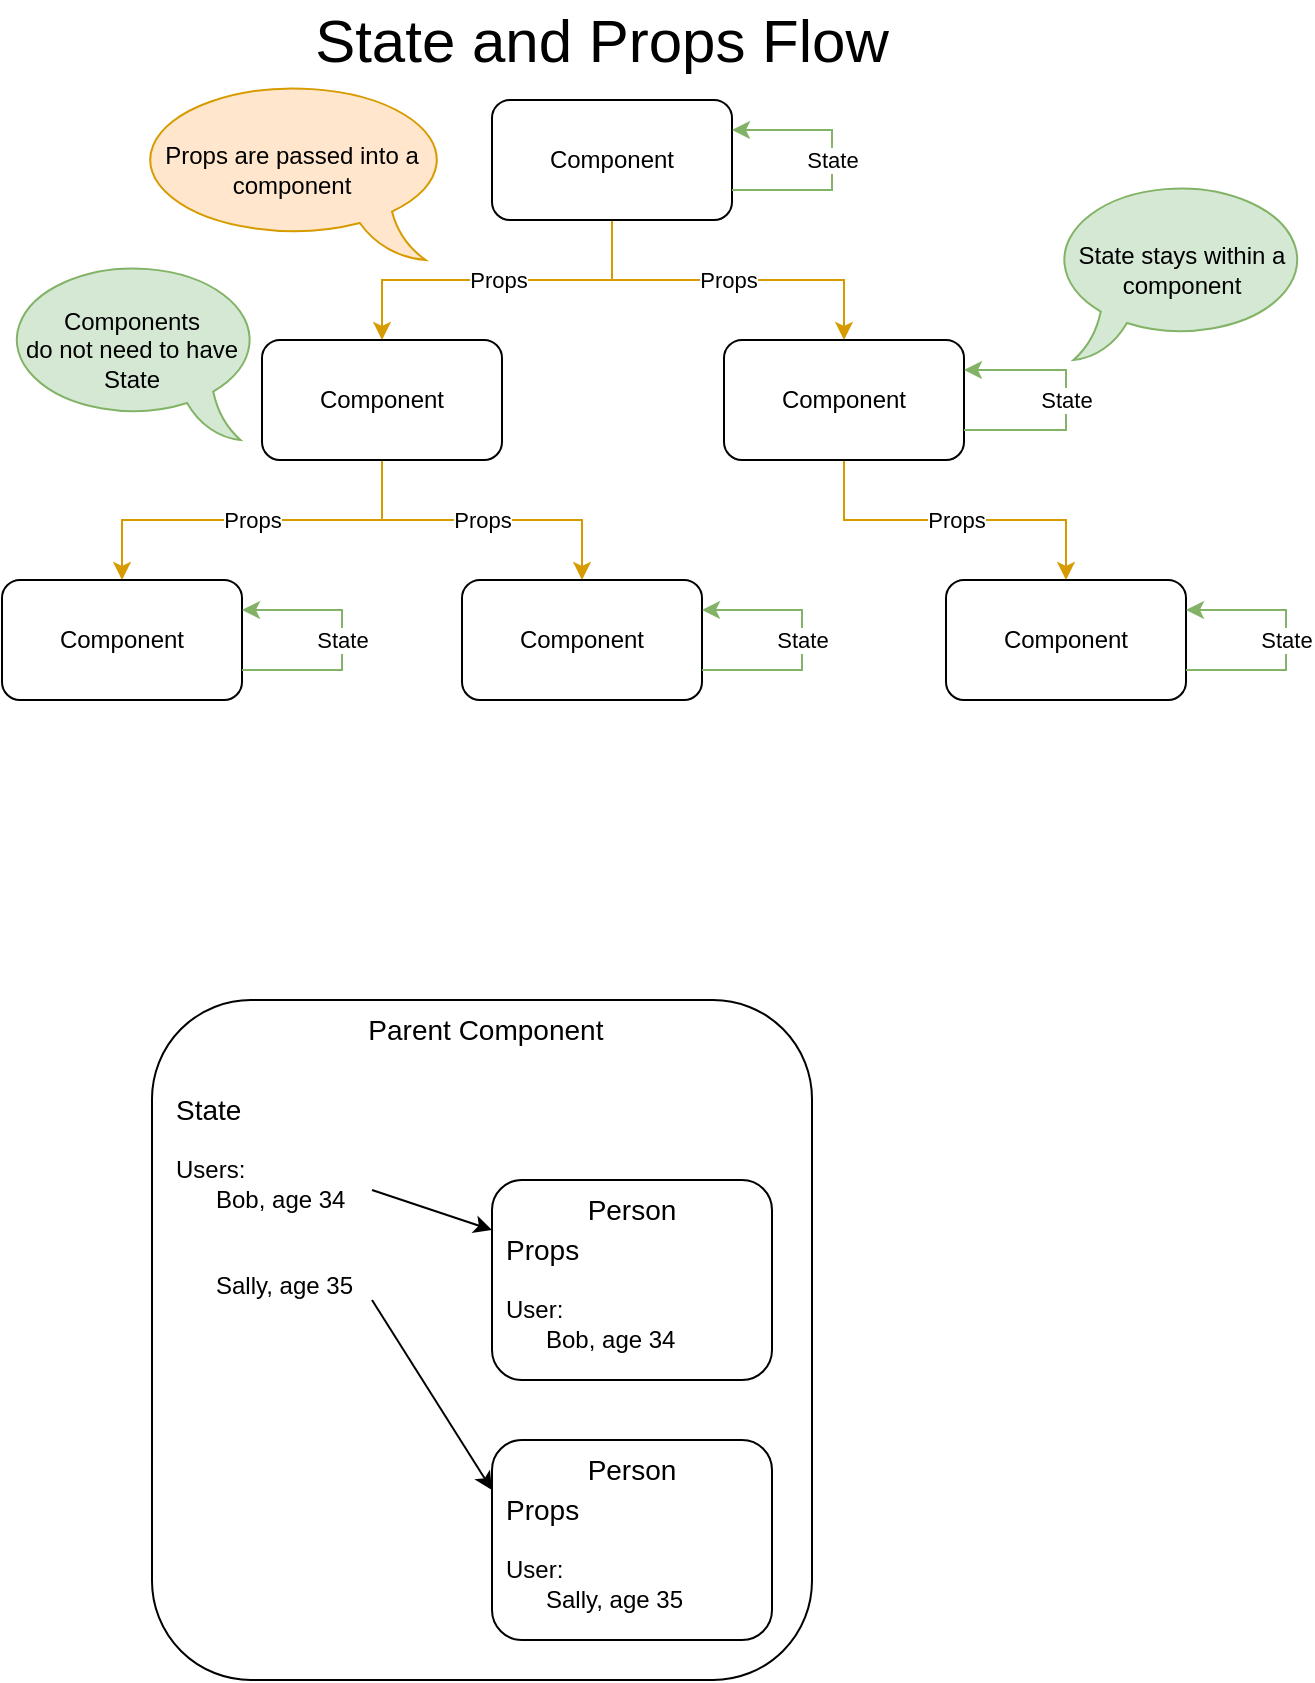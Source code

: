 <mxfile version="13.5.7" type="device" pages="2"><diagram id="3KjdiONcadHMlO9Euh7i" name="Components"><mxGraphModel dx="1086" dy="966" grid="1" gridSize="10" guides="1" tooltips="1" connect="1" arrows="1" fold="1" page="1" pageScale="1" pageWidth="850" pageHeight="1100" math="0" shadow="0"><root><mxCell id="0"/><mxCell id="1" parent="0"/><mxCell id="MLXCxo2Rz143rPvrSy0j-4" value="Props" style="edgeStyle=orthogonalEdgeStyle;rounded=0;orthogonalLoop=1;jettySize=auto;html=1;entryX=0.5;entryY=0;entryDx=0;entryDy=0;exitX=0.5;exitY=1;exitDx=0;exitDy=0;fillColor=#ffe6cc;strokeColor=#d79b00;" parent="1" source="MLXCxo2Rz143rPvrSy0j-1" target="MLXCxo2Rz143rPvrSy0j-2" edge="1"><mxGeometry relative="1" as="geometry"><mxPoint as="offset"/></mxGeometry></mxCell><mxCell id="MLXCxo2Rz143rPvrSy0j-13" value="Props" style="edgeStyle=orthogonalEdgeStyle;rounded=0;orthogonalLoop=1;jettySize=auto;html=1;exitX=0.5;exitY=1;exitDx=0;exitDy=0;fillColor=#ffe6cc;strokeColor=#d79b00;" parent="1" source="MLXCxo2Rz143rPvrSy0j-1" target="MLXCxo2Rz143rPvrSy0j-5" edge="1"><mxGeometry relative="1" as="geometry"/></mxCell><mxCell id="MLXCxo2Rz143rPvrSy0j-1" value="Component" style="rounded=1;whiteSpace=wrap;html=1;" parent="1" vertex="1"><mxGeometry x="370" y="260" width="120" height="60" as="geometry"/></mxCell><mxCell id="MLXCxo2Rz143rPvrSy0j-16" value="Props" style="edgeStyle=orthogonalEdgeStyle;rounded=0;orthogonalLoop=1;jettySize=auto;html=1;fillColor=#ffe6cc;strokeColor=#d79b00;" parent="1" source="MLXCxo2Rz143rPvrSy0j-2" target="MLXCxo2Rz143rPvrSy0j-7" edge="1"><mxGeometry relative="1" as="geometry"/></mxCell><mxCell id="MLXCxo2Rz143rPvrSy0j-2" value="Component" style="rounded=1;whiteSpace=wrap;html=1;" parent="1" vertex="1"><mxGeometry x="486" y="380" width="120" height="60" as="geometry"/></mxCell><mxCell id="MLXCxo2Rz143rPvrSy0j-3" value="State" style="edgeStyle=orthogonalEdgeStyle;rounded=0;orthogonalLoop=1;jettySize=auto;html=1;entryX=1;entryY=0.25;entryDx=0;entryDy=0;exitX=1;exitY=0.75;exitDx=0;exitDy=0;fillColor=#d5e8d4;strokeColor=#82b366;" parent="1" source="MLXCxo2Rz143rPvrSy0j-2" target="MLXCxo2Rz143rPvrSy0j-2" edge="1"><mxGeometry relative="1" as="geometry"><Array as="points"><mxPoint x="657" y="425"/><mxPoint x="657" y="395"/></Array></mxGeometry></mxCell><mxCell id="MLXCxo2Rz143rPvrSy0j-14" value="Props" style="edgeStyle=orthogonalEdgeStyle;rounded=0;orthogonalLoop=1;jettySize=auto;html=1;exitX=0.5;exitY=1;exitDx=0;exitDy=0;fillColor=#ffe6cc;strokeColor=#d79b00;" parent="1" source="MLXCxo2Rz143rPvrSy0j-5" target="MLXCxo2Rz143rPvrSy0j-11" edge="1"><mxGeometry relative="1" as="geometry"/></mxCell><mxCell id="MLXCxo2Rz143rPvrSy0j-15" value="Props" style="edgeStyle=orthogonalEdgeStyle;rounded=0;orthogonalLoop=1;jettySize=auto;html=1;entryX=0.5;entryY=0;entryDx=0;entryDy=0;fillColor=#ffe6cc;strokeColor=#d79b00;" parent="1" source="MLXCxo2Rz143rPvrSy0j-5" target="MLXCxo2Rz143rPvrSy0j-9" edge="1"><mxGeometry relative="1" as="geometry"/></mxCell><mxCell id="MLXCxo2Rz143rPvrSy0j-5" value="Component" style="rounded=1;whiteSpace=wrap;html=1;" parent="1" vertex="1"><mxGeometry x="255" y="380" width="120" height="60" as="geometry"/></mxCell><mxCell id="MLXCxo2Rz143rPvrSy0j-7" value="Component" style="rounded=1;whiteSpace=wrap;html=1;" parent="1" vertex="1"><mxGeometry x="597" y="500" width="120" height="60" as="geometry"/></mxCell><mxCell id="MLXCxo2Rz143rPvrSy0j-8" value="State" style="edgeStyle=orthogonalEdgeStyle;rounded=0;orthogonalLoop=1;jettySize=auto;html=1;entryX=1;entryY=0.25;entryDx=0;entryDy=0;exitX=1;exitY=0.75;exitDx=0;exitDy=0;fillColor=#d5e8d4;strokeColor=#82b366;" parent="1" source="MLXCxo2Rz143rPvrSy0j-7" target="MLXCxo2Rz143rPvrSy0j-7" edge="1"><mxGeometry relative="1" as="geometry"><Array as="points"><mxPoint x="767" y="545"/><mxPoint x="767" y="515"/></Array></mxGeometry></mxCell><mxCell id="MLXCxo2Rz143rPvrSy0j-9" value="Component" style="rounded=1;whiteSpace=wrap;html=1;" parent="1" vertex="1"><mxGeometry x="355" y="500" width="120" height="60" as="geometry"/></mxCell><mxCell id="MLXCxo2Rz143rPvrSy0j-10" value="State" style="edgeStyle=orthogonalEdgeStyle;rounded=0;orthogonalLoop=1;jettySize=auto;html=1;entryX=1;entryY=0.25;entryDx=0;entryDy=0;exitX=1;exitY=0.75;exitDx=0;exitDy=0;fillColor=#d5e8d4;strokeColor=#82b366;" parent="1" source="MLXCxo2Rz143rPvrSy0j-9" target="MLXCxo2Rz143rPvrSy0j-9" edge="1"><mxGeometry relative="1" as="geometry"><Array as="points"><mxPoint x="525" y="545"/><mxPoint x="525" y="515"/></Array></mxGeometry></mxCell><mxCell id="MLXCxo2Rz143rPvrSy0j-11" value="Component" style="rounded=1;whiteSpace=wrap;html=1;" parent="1" vertex="1"><mxGeometry x="125" y="500" width="120" height="60" as="geometry"/></mxCell><mxCell id="MLXCxo2Rz143rPvrSy0j-12" value="State" style="edgeStyle=orthogonalEdgeStyle;rounded=0;orthogonalLoop=1;jettySize=auto;html=1;entryX=1;entryY=0.25;entryDx=0;entryDy=0;exitX=1;exitY=0.75;exitDx=0;exitDy=0;fillColor=#d5e8d4;strokeColor=#82b366;" parent="1" source="MLXCxo2Rz143rPvrSy0j-11" target="MLXCxo2Rz143rPvrSy0j-11" edge="1"><mxGeometry relative="1" as="geometry"><Array as="points"><mxPoint x="295" y="545"/><mxPoint x="295" y="515"/></Array></mxGeometry></mxCell><mxCell id="MLXCxo2Rz143rPvrSy0j-17" value="State" style="edgeStyle=orthogonalEdgeStyle;rounded=0;orthogonalLoop=1;jettySize=auto;html=1;entryX=1;entryY=0.25;entryDx=0;entryDy=0;exitX=1;exitY=0.75;exitDx=0;exitDy=0;fillColor=#d5e8d4;strokeColor=#82b366;" parent="1" edge="1"><mxGeometry relative="1" as="geometry"><mxPoint x="490" y="305" as="sourcePoint"/><mxPoint x="490" y="275" as="targetPoint"/><Array as="points"><mxPoint x="540" y="305"/><mxPoint x="540" y="275"/></Array></mxGeometry></mxCell><mxCell id="MLXCxo2Rz143rPvrSy0j-19" value="Props are passed into a component" style="whiteSpace=wrap;html=1;shape=mxgraph.basic.oval_callout;flipH=1;fillColor=#ffe6cc;strokeColor=#d79b00;" parent="1" vertex="1"><mxGeometry x="190" y="250" width="160" height="90" as="geometry"/></mxCell><mxCell id="MLXCxo2Rz143rPvrSy0j-20" value="State stays within a component" style="whiteSpace=wrap;html=1;shape=mxgraph.basic.oval_callout;fillColor=#d5e8d4;strokeColor=#82b366;" parent="1" vertex="1"><mxGeometry x="650" y="300" width="130" height="90" as="geometry"/></mxCell><mxCell id="MLXCxo2Rz143rPvrSy0j-22" value="State and Props Flow" style="text;html=1;strokeColor=none;fillColor=none;align=center;verticalAlign=middle;whiteSpace=wrap;rounded=0;fontSize=30;" parent="1" vertex="1"><mxGeometry x="210" y="210" width="430" height="40" as="geometry"/></mxCell><mxCell id="61WouyBcBNbLZKV2rVUq-1" value="&amp;nbsp;Parent Component" style="rounded=1;whiteSpace=wrap;html=1;verticalAlign=top;fontSize=14;" vertex="1" parent="1"><mxGeometry x="200" y="710" width="330" height="340" as="geometry"/></mxCell><mxCell id="61WouyBcBNbLZKV2rVUq-2" value="Person" style="rounded=1;whiteSpace=wrap;html=1;verticalAlign=top;fontSize=14;" vertex="1" parent="1"><mxGeometry x="370" y="800" width="140" height="100" as="geometry"/></mxCell><mxCell id="61WouyBcBNbLZKV2rVUq-3" value="&lt;font style=&quot;font-size: 14px&quot;&gt;State&lt;/font&gt;&lt;br&gt;&lt;br&gt;Users:&amp;nbsp;&lt;br&gt;&amp;nbsp; &amp;nbsp; &amp;nbsp; Bob, age 34&lt;br&gt;&lt;br&gt;&lt;br&gt;&amp;nbsp; &amp;nbsp; &amp;nbsp; Sally, age 35" style="text;html=1;strokeColor=none;fillColor=none;align=left;verticalAlign=top;whiteSpace=wrap;rounded=0;" vertex="1" parent="1"><mxGeometry x="210" y="750" width="100" height="110" as="geometry"/></mxCell><mxCell id="61WouyBcBNbLZKV2rVUq-4" value="Person" style="rounded=1;whiteSpace=wrap;html=1;verticalAlign=top;fontSize=14;" vertex="1" parent="1"><mxGeometry x="370" y="930" width="140" height="100" as="geometry"/></mxCell><mxCell id="61WouyBcBNbLZKV2rVUq-5" value="" style="endArrow=classic;html=1;entryX=0;entryY=0.25;entryDx=0;entryDy=0;exitX=1;exitY=0.5;exitDx=0;exitDy=0;" edge="1" parent="1" source="61WouyBcBNbLZKV2rVUq-3" target="61WouyBcBNbLZKV2rVUq-2"><mxGeometry width="50" height="50" relative="1" as="geometry"><mxPoint x="110" y="800" as="sourcePoint"/><mxPoint x="160" y="750" as="targetPoint"/></mxGeometry></mxCell><mxCell id="61WouyBcBNbLZKV2rVUq-7" value="" style="endArrow=classic;html=1;entryX=0;entryY=0.25;entryDx=0;entryDy=0;exitX=1;exitY=1;exitDx=0;exitDy=0;" edge="1" parent="1" source="61WouyBcBNbLZKV2rVUq-3" target="61WouyBcBNbLZKV2rVUq-4"><mxGeometry width="50" height="50" relative="1" as="geometry"><mxPoint x="60" y="820" as="sourcePoint"/><mxPoint x="110" y="770" as="targetPoint"/></mxGeometry></mxCell><mxCell id="61WouyBcBNbLZKV2rVUq-8" value="&lt;font style=&quot;font-size: 14px&quot;&gt;Props&lt;/font&gt;&lt;br&gt;&lt;br&gt;User:&amp;nbsp;&lt;br&gt;&amp;nbsp; &amp;nbsp; &amp;nbsp; Bob, age 34" style="text;html=1;strokeColor=none;fillColor=none;align=left;verticalAlign=top;whiteSpace=wrap;rounded=0;" vertex="1" parent="1"><mxGeometry x="375" y="820" width="100" height="70" as="geometry"/></mxCell><mxCell id="61WouyBcBNbLZKV2rVUq-9" value="&lt;font style=&quot;font-size: 14px&quot;&gt;Props&lt;/font&gt;&lt;br&gt;&lt;br&gt;User:&amp;nbsp;&lt;br&gt;&amp;nbsp; &amp;nbsp; &amp;nbsp; Sally, age 35" style="text;html=1;strokeColor=none;fillColor=none;align=left;verticalAlign=top;whiteSpace=wrap;rounded=0;" vertex="1" parent="1"><mxGeometry x="375" y="950" width="100" height="70" as="geometry"/></mxCell><mxCell id="cWe8-BwbmyY320-8UPWf-1" value="Components &lt;br&gt;do not need to have State" style="whiteSpace=wrap;html=1;shape=mxgraph.basic.oval_callout;fillColor=#d5e8d4;strokeColor=#82b366;flipH=1;" vertex="1" parent="1"><mxGeometry x="125" y="340" width="130" height="90" as="geometry"/></mxCell></root></mxGraphModel></diagram><diagram id="s2Lt3KjL0tlPiGoea9s7" name="FluxRedux"><mxGraphModel dx="1086" dy="966" grid="1" gridSize="10" guides="1" tooltips="1" connect="1" arrows="1" fold="1" page="1" pageScale="1" pageWidth="850" pageHeight="1100" math="0" shadow="0"><root><mxCell id="VtGCqZl7D8-c7hHOruTt-0"/><mxCell id="VtGCqZl7D8-c7hHOruTt-1" parent="VtGCqZl7D8-c7hHOruTt-0"/><mxCell id="VTEGrH7q7cnIxk7uByxx-16" value="Parent Component" style="rounded=1;whiteSpace=wrap;html=1;fontSize=14;verticalAlign=top;fillColor=#f5f5f5;strokeColor=#666666;fontColor=#333333;" vertex="1" parent="VtGCqZl7D8-c7hHOruTt-1"><mxGeometry x="980" y="90" width="510" height="370" as="geometry"/></mxCell><mxCell id="VTEGrH7q7cnIxk7uByxx-15" value="Child Component" style="rounded=1;whiteSpace=wrap;html=1;fontSize=14;verticalAlign=top;fillColor=#ffe6cc;strokeColor=#d79b00;" vertex="1" parent="VtGCqZl7D8-c7hHOruTt-1"><mxGeometry x="1170" y="140" width="310" height="310" as="geometry"/></mxCell><mxCell id="iNkM2_HE9QzLiMyZWwvp-7" value="Triggered by other&lt;br&gt;part of the system" style="edgeStyle=orthogonalEdgeStyle;rounded=0;orthogonalLoop=1;jettySize=auto;html=1;fontSize=14;entryX=0;entryY=0.5;entryDx=0;entryDy=0;exitX=0.5;exitY=1;exitDx=0;exitDy=0;" edge="1" parent="VtGCqZl7D8-c7hHOruTt-1" source="iNkM2_HE9QzLiMyZWwvp-0" target="iNkM2_HE9QzLiMyZWwvp-1"><mxGeometry relative="1" as="geometry"/></mxCell><mxCell id="iNkM2_HE9QzLiMyZWwvp-0" value="Action" style="rounded=1;whiteSpace=wrap;html=1;fontSize=14;fillColor=#d5e8d4;strokeColor=#82b366;" vertex="1" parent="VtGCqZl7D8-c7hHOruTt-1"><mxGeometry x="880" y="630" width="120" height="60" as="geometry"/></mxCell><mxCell id="iNkM2_HE9QzLiMyZWwvp-8" style="edgeStyle=orthogonalEdgeStyle;rounded=0;orthogonalLoop=1;jettySize=auto;html=1;entryX=0;entryY=0.5;entryDx=0;entryDy=0;fontSize=14;" edge="1" parent="VtGCqZl7D8-c7hHOruTt-1" source="iNkM2_HE9QzLiMyZWwvp-1" target="iNkM2_HE9QzLiMyZWwvp-2"><mxGeometry relative="1" as="geometry"/></mxCell><mxCell id="iNkM2_HE9QzLiMyZWwvp-1" value="Dispatcher" style="rounded=1;whiteSpace=wrap;html=1;fontSize=14;fillColor=#ffe6cc;strokeColor=#d79b00;" vertex="1" parent="VtGCqZl7D8-c7hHOruTt-1"><mxGeometry x="1030" y="740" width="120" height="60" as="geometry"/></mxCell><mxCell id="iNkM2_HE9QzLiMyZWwvp-9" style="edgeStyle=orthogonalEdgeStyle;rounded=0;orthogonalLoop=1;jettySize=auto;html=1;entryX=0;entryY=0.5;entryDx=0;entryDy=0;fontSize=14;" edge="1" parent="VtGCqZl7D8-c7hHOruTt-1" source="iNkM2_HE9QzLiMyZWwvp-2" target="iNkM2_HE9QzLiMyZWwvp-3"><mxGeometry relative="1" as="geometry"/></mxCell><mxCell id="iNkM2_HE9QzLiMyZWwvp-2" value="Store(s)" style="rounded=1;whiteSpace=wrap;html=1;fontSize=14;fillColor=#dae8fc;strokeColor=#6c8ebf;" vertex="1" parent="VtGCqZl7D8-c7hHOruTt-1"><mxGeometry x="1190" y="740" width="120" height="60" as="geometry"/></mxCell><mxCell id="iNkM2_HE9QzLiMyZWwvp-5" value="Triggered by User" style="edgeStyle=orthogonalEdgeStyle;rounded=0;orthogonalLoop=1;jettySize=auto;html=1;entryX=1;entryY=0.5;entryDx=0;entryDy=0;fontSize=14;exitX=0.5;exitY=0;exitDx=0;exitDy=0;" edge="1" parent="VtGCqZl7D8-c7hHOruTt-1" source="iNkM2_HE9QzLiMyZWwvp-3" target="iNkM2_HE9QzLiMyZWwvp-4"><mxGeometry relative="1" as="geometry"/></mxCell><mxCell id="iNkM2_HE9QzLiMyZWwvp-3" value="View&lt;br&gt;(Component)" style="rounded=1;whiteSpace=wrap;html=1;fontSize=14;fillColor=#f5f5f5;strokeColor=#666666;fontColor=#333333;" vertex="1" parent="VtGCqZl7D8-c7hHOruTt-1"><mxGeometry x="1350" y="740" width="120" height="60" as="geometry"/></mxCell><mxCell id="iNkM2_HE9QzLiMyZWwvp-6" style="edgeStyle=orthogonalEdgeStyle;rounded=0;orthogonalLoop=1;jettySize=auto;html=1;entryX=0.5;entryY=0;entryDx=0;entryDy=0;fontSize=14;exitX=0;exitY=0.5;exitDx=0;exitDy=0;" edge="1" parent="VtGCqZl7D8-c7hHOruTt-1" source="iNkM2_HE9QzLiMyZWwvp-4" target="iNkM2_HE9QzLiMyZWwvp-1"><mxGeometry relative="1" as="geometry"/></mxCell><mxCell id="iNkM2_HE9QzLiMyZWwvp-4" value="Action" style="rounded=1;whiteSpace=wrap;html=1;fontSize=14;fillColor=#d5e8d4;strokeColor=#82b366;" vertex="1" parent="VtGCqZl7D8-c7hHOruTt-1"><mxGeometry x="1190" y="630" width="120" height="60" as="geometry"/></mxCell><mxCell id="VTEGrH7q7cnIxk7uByxx-0" value="Flux and Redux&lt;br&gt;Uni-Directional Data Flow" style="text;html=1;strokeColor=none;fillColor=none;align=center;verticalAlign=middle;whiteSpace=wrap;rounded=0;fontSize=30;" vertex="1" parent="VtGCqZl7D8-c7hHOruTt-1"><mxGeometry x="970" y="550" width="430" height="40" as="geometry"/></mxCell><mxCell id="VTEGrH7q7cnIxk7uByxx-1" style="edgeStyle=orthogonalEdgeStyle;rounded=0;orthogonalLoop=1;jettySize=auto;html=1;fontSize=14;entryX=0;entryY=0.5;entryDx=0;entryDy=0;" edge="1" parent="VtGCqZl7D8-c7hHOruTt-1" source="VTEGrH7q7cnIxk7uByxx-2" target="VTEGrH7q7cnIxk7uByxx-12"><mxGeometry relative="1" as="geometry"/></mxCell><mxCell id="VTEGrH7q7cnIxk7uByxx-2" value="Parent&lt;br&gt;Props" style="rounded=1;whiteSpace=wrap;html=1;fontSize=14;" vertex="1" parent="VtGCqZl7D8-c7hHOruTt-1"><mxGeometry x="990" y="360" width="120" height="60" as="geometry"/></mxCell><mxCell id="VTEGrH7q7cnIxk7uByxx-13" style="edgeStyle=orthogonalEdgeStyle;rounded=0;orthogonalLoop=1;jettySize=auto;html=1;exitX=0.5;exitY=1;exitDx=0;exitDy=0;entryX=0;entryY=0.5;entryDx=0;entryDy=0;fontSize=14;" edge="1" parent="VtGCqZl7D8-c7hHOruTt-1" source="VTEGrH7q7cnIxk7uByxx-4" target="VTEGrH7q7cnIxk7uByxx-8"><mxGeometry relative="1" as="geometry"/></mxCell><mxCell id="VTEGrH7q7cnIxk7uByxx-4" value="Child&lt;br&gt;State" style="rounded=1;whiteSpace=wrap;html=1;fontSize=14;" vertex="1" parent="VtGCqZl7D8-c7hHOruTt-1"><mxGeometry x="1200" y="180" width="120" height="60" as="geometry"/></mxCell><mxCell id="VTEGrH7q7cnIxk7uByxx-7" style="edgeStyle=orthogonalEdgeStyle;rounded=0;orthogonalLoop=1;jettySize=auto;html=1;entryX=0.5;entryY=1;entryDx=0;entryDy=0;fontSize=14;exitX=0.5;exitY=0;exitDx=0;exitDy=0;" edge="1" parent="VtGCqZl7D8-c7hHOruTt-1" source="VTEGrH7q7cnIxk7uByxx-8" target="VTEGrH7q7cnIxk7uByxx-10"><mxGeometry relative="1" as="geometry"/></mxCell><mxCell id="VTEGrH7q7cnIxk7uByxx-8" value="View" style="rounded=1;whiteSpace=wrap;html=1;fontSize=14;" vertex="1" parent="VtGCqZl7D8-c7hHOruTt-1"><mxGeometry x="1350" y="290" width="120" height="130" as="geometry"/></mxCell><mxCell id="VTEGrH7q7cnIxk7uByxx-9" style="edgeStyle=orthogonalEdgeStyle;rounded=0;orthogonalLoop=1;jettySize=auto;html=1;entryX=1;entryY=0.5;entryDx=0;entryDy=0;fontSize=14;exitX=0;exitY=0.5;exitDx=0;exitDy=0;" edge="1" parent="VtGCqZl7D8-c7hHOruTt-1" source="VTEGrH7q7cnIxk7uByxx-10" target="VTEGrH7q7cnIxk7uByxx-4"><mxGeometry relative="1" as="geometry"/></mxCell><mxCell id="VTEGrH7q7cnIxk7uByxx-10" value="Callback" style="rounded=1;whiteSpace=wrap;html=1;fontSize=14;" vertex="1" parent="VtGCqZl7D8-c7hHOruTt-1"><mxGeometry x="1350" y="180" width="120" height="60" as="geometry"/></mxCell><mxCell id="VTEGrH7q7cnIxk7uByxx-11" value="React Data Flow" style="text;html=1;strokeColor=none;fillColor=none;align=center;verticalAlign=middle;whiteSpace=wrap;rounded=0;fontSize=30;" vertex="1" parent="VtGCqZl7D8-c7hHOruTt-1"><mxGeometry x="980" y="39" width="430" height="40" as="geometry"/></mxCell><mxCell id="VTEGrH7q7cnIxk7uByxx-14" style="edgeStyle=orthogonalEdgeStyle;rounded=0;orthogonalLoop=1;jettySize=auto;html=1;exitX=1;exitY=0.5;exitDx=0;exitDy=0;fontSize=14;" edge="1" parent="VtGCqZl7D8-c7hHOruTt-1" source="VTEGrH7q7cnIxk7uByxx-12" target="VTEGrH7q7cnIxk7uByxx-8"><mxGeometry relative="1" as="geometry"/></mxCell><mxCell id="VTEGrH7q7cnIxk7uByxx-12" value="Child&lt;br&gt;Props" style="rounded=1;whiteSpace=wrap;html=1;fontSize=14;" vertex="1" parent="VtGCqZl7D8-c7hHOruTt-1"><mxGeometry x="1190" y="360" width="120" height="60" as="geometry"/></mxCell><mxCell id="VTEGrH7q7cnIxk7uByxx-18" style="edgeStyle=orthogonalEdgeStyle;rounded=0;orthogonalLoop=1;jettySize=auto;html=1;entryX=0;entryY=0.5;entryDx=0;entryDy=0;fontSize=14;" edge="1" parent="VtGCqZl7D8-c7hHOruTt-1" source="VTEGrH7q7cnIxk7uByxx-17" target="VTEGrH7q7cnIxk7uByxx-12"><mxGeometry relative="1" as="geometry"/></mxCell><mxCell id="VTEGrH7q7cnIxk7uByxx-17" value="Parent&lt;br&gt;State" style="rounded=1;whiteSpace=wrap;html=1;fontSize=14;" vertex="1" parent="VtGCqZl7D8-c7hHOruTt-1"><mxGeometry x="990" y="180" width="120" height="60" as="geometry"/></mxCell><mxCell id="VTEGrH7q7cnIxk7uByxx-31" style="edgeStyle=orthogonalEdgeStyle;rounded=0;orthogonalLoop=1;jettySize=auto;html=1;entryX=0;entryY=0.5;entryDx=0;entryDy=0;fontSize=14;" edge="1" parent="VtGCqZl7D8-c7hHOruTt-1" source="VTEGrH7q7cnIxk7uByxx-30" target="VTEGrH7q7cnIxk7uByxx-2"><mxGeometry relative="1" as="geometry"/></mxCell><mxCell id="VTEGrH7q7cnIxk7uByxx-30" value="External Information" style="rounded=1;whiteSpace=wrap;html=1;fontSize=14;" vertex="1" parent="VtGCqZl7D8-c7hHOruTt-1"><mxGeometry x="830" y="360" width="120" height="60" as="geometry"/></mxCell></root></mxGraphModel></diagram></mxfile>